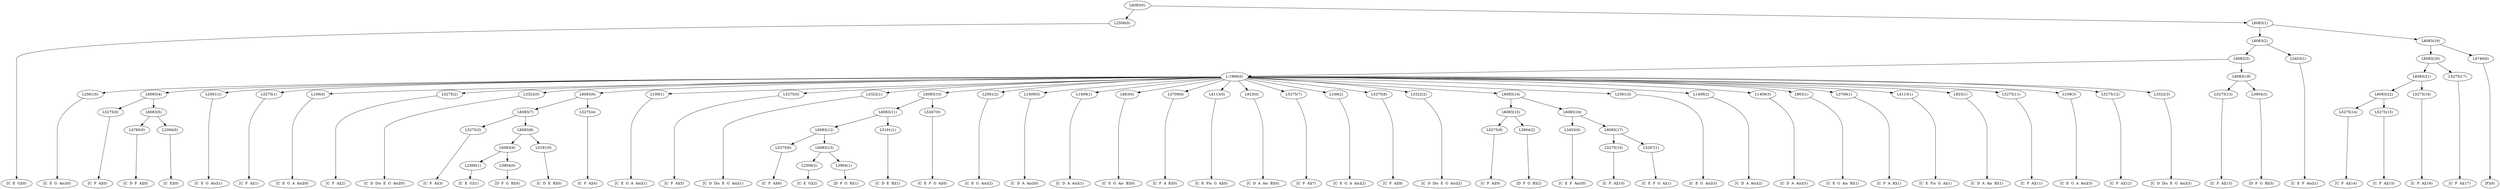 digraph sample{
"L2506(0)"->"[C  E  G](0)"
"L2561(0)"->"[C  E  G  Ais](0)"
"L5275(0)"->"[C  F  A](0)"
"L4780(0)"->"[C  D  F  A](0)"
"L2394(0)"->"[C  E](0)"
"L6083(5)"->"L4780(0)"
"L6083(5)"->"L2394(0)"
"L6083(4)"->"L5275(0)"
"L6083(4)"->"L6083(5)"
"L2561(1)"->"[C  E  G  Ais](1)"
"L5275(1)"->"[C  F  A](1)"
"L109(0)"->"[C  E  G  A  Ais](0)"
"L5275(2)"->"[C  F  A](2)"
"L3322(0)"->"[C  D  Dis  E  G  Ais](0)"
"L5275(3)"->"[C  F  A](3)"
"L2506(1)"->"[C  E  G](1)"
"L3904(0)"->"[D  F  G  B](0)"
"L6083(9)"->"L2506(1)"
"L6083(9)"->"L3904(0)"
"L5191(0)"->"[C  D  E  B](0)"
"L6083(8)"->"L6083(9)"
"L6083(8)"->"L5191(0)"
"L6083(7)"->"L5275(3)"
"L6083(7)"->"L6083(8)"
"L5275(4)"->"[C  F  A](4)"
"L6083(6)"->"L6083(7)"
"L6083(6)"->"L5275(4)"
"L109(1)"->"[C  E  G  A  Ais](1)"
"L5275(5)"->"[C  F  A](5)"
"L3322(1)"->"[C  D  Dis  E  G  Ais](1)"
"L5275(6)"->"[C  F  A](6)"
"L2506(2)"->"[C  E  G](2)"
"L3904(1)"->"[D  F  G  B](1)"
"L6083(13)"->"L2506(2)"
"L6083(13)"->"L3904(1)"
"L6083(12)"->"L5275(6)"
"L6083(12)"->"L6083(13)"
"L5191(1)"->"[C  D  E  B](1)"
"L6083(11)"->"L6083(12)"
"L6083(11)"->"L5191(1)"
"L5267(0)"->"[C  E  F  G  A](0)"
"L6083(10)"->"L6083(11)"
"L6083(10)"->"L5267(0)"
"L2561(2)"->"[C  E  G  Ais](2)"
"L1409(0)"->"[C  D  A  Ais](0)"
"L1409(1)"->"[C  D  A  Ais](1)"
"L863(0)"->"[C  E  G  Ais  B](0)"
"L3709(0)"->"[C  F  A  B](0)"
"L4113(0)"->"[C  E  Fis  G  A](0)"
"L923(0)"->"[C  D  A  Ais  B](0)"
"L5275(7)"->"[C  F  A](7)"
"L109(2)"->"[C  E  G  A  Ais](2)"
"L5275(8)"->"[C  F  A](8)"
"L3322(2)"->"[C  D  Dis  E  G  Ais](2)"
"L5275(9)"->"[C  F  A](9)"
"L3904(2)"->"[D  F  G  B](2)"
"L6083(15)"->"L5275(9)"
"L6083(15)"->"L3904(2)"
"L3453(0)"->"[C  E  F  Ais](0)"
"L5275(10)"->"[C  F  A](10)"
"L5267(1)"->"[C  E  F  G  A](1)"
"L6083(17)"->"L5275(10)"
"L6083(17)"->"L5267(1)"
"L6083(16)"->"L3453(0)"
"L6083(16)"->"L6083(17)"
"L6083(14)"->"L6083(15)"
"L6083(14)"->"L6083(16)"
"L2561(3)"->"[C  E  G  Ais](3)"
"L1409(2)"->"[C  D  A  Ais](2)"
"L1409(3)"->"[C  D  A  Ais](3)"
"L863(1)"->"[C  E  G  Ais  B](1)"
"L3709(1)"->"[C  F  A  B](1)"
"L4113(1)"->"[C  E  Fis  G  A](1)"
"L923(1)"->"[C  D  A  Ais  B](1)"
"L5275(11)"->"[C  F  A](11)"
"L109(3)"->"[C  E  G  A  Ais](3)"
"L5275(12)"->"[C  F  A](12)"
"L3322(3)"->"[C  D  Dis  E  G  Ais](3)"
"L-1968(0)"->"L2561(0)"
"L-1968(0)"->"L6083(4)"
"L-1968(0)"->"L2561(1)"
"L-1968(0)"->"L5275(1)"
"L-1968(0)"->"L109(0)"
"L-1968(0)"->"L5275(2)"
"L-1968(0)"->"L3322(0)"
"L-1968(0)"->"L6083(6)"
"L-1968(0)"->"L109(1)"
"L-1968(0)"->"L5275(5)"
"L-1968(0)"->"L3322(1)"
"L-1968(0)"->"L6083(10)"
"L-1968(0)"->"L2561(2)"
"L-1968(0)"->"L1409(0)"
"L-1968(0)"->"L1409(1)"
"L-1968(0)"->"L863(0)"
"L-1968(0)"->"L3709(0)"
"L-1968(0)"->"L4113(0)"
"L-1968(0)"->"L923(0)"
"L-1968(0)"->"L5275(7)"
"L-1968(0)"->"L109(2)"
"L-1968(0)"->"L5275(8)"
"L-1968(0)"->"L3322(2)"
"L-1968(0)"->"L6083(14)"
"L-1968(0)"->"L2561(3)"
"L-1968(0)"->"L1409(2)"
"L-1968(0)"->"L1409(3)"
"L-1968(0)"->"L863(1)"
"L-1968(0)"->"L3709(1)"
"L-1968(0)"->"L4113(1)"
"L-1968(0)"->"L923(1)"
"L-1968(0)"->"L5275(11)"
"L-1968(0)"->"L109(3)"
"L-1968(0)"->"L5275(12)"
"L-1968(0)"->"L3322(3)"
"L5275(13)"->"[C  F  A](13)"
"L3904(3)"->"[D  F  G  B](3)"
"L6083(18)"->"L5275(13)"
"L6083(18)"->"L3904(3)"
"L6083(3)"->"L-1968(0)"
"L6083(3)"->"L6083(18)"
"L3453(1)"->"[C  E  F  Ais](1)"
"L6083(2)"->"L6083(3)"
"L6083(2)"->"L3453(1)"
"L5275(14)"->"[C  F  A](14)"
"L5275(15)"->"[C  F  A](15)"
"L6083(22)"->"L5275(14)"
"L6083(22)"->"L5275(15)"
"L5275(16)"->"[C  F  A](16)"
"L6083(21)"->"L6083(22)"
"L6083(21)"->"L5275(16)"
"L5275(17)"->"[C  F  A](17)"
"L6083(20)"->"L6083(21)"
"L6083(20)"->"L5275(17)"
"L4740(0)"->"[F](0)"
"L6083(19)"->"L6083(20)"
"L6083(19)"->"L4740(0)"
"L6083(1)"->"L6083(2)"
"L6083(1)"->"L6083(19)"
"L6083(0)"->"L2506(0)"
"L6083(0)"->"L6083(1)"
{rank = min; "L6083(0)"}
{rank = same; "L2506(0)"; "L6083(1)";}
{rank = same; "L6083(2)"; "L6083(19)";}
{rank = same; "L6083(3)"; "L3453(1)"; "L6083(20)"; "L4740(0)";}
{rank = same; "L-1968(0)"; "L6083(18)"; "L6083(21)"; "L5275(17)";}
{rank = same; "L2561(0)"; "L6083(4)"; "L2561(1)"; "L5275(1)"; "L109(0)"; "L5275(2)"; "L3322(0)"; "L6083(6)"; "L109(1)"; "L5275(5)"; "L3322(1)"; "L6083(10)"; "L2561(2)"; "L1409(0)"; "L1409(1)"; "L863(0)"; "L3709(0)"; "L4113(0)"; "L923(0)"; "L5275(7)"; "L109(2)"; "L5275(8)"; "L3322(2)"; "L6083(14)"; "L2561(3)"; "L1409(2)"; "L1409(3)"; "L863(1)"; "L3709(1)"; "L4113(1)"; "L923(1)"; "L5275(11)"; "L109(3)"; "L5275(12)"; "L3322(3)"; "L5275(13)"; "L3904(3)"; "L6083(22)"; "L5275(16)";}
{rank = same; "L5275(0)"; "L6083(5)"; "L6083(7)"; "L5275(4)"; "L6083(11)"; "L5267(0)"; "L6083(15)"; "L6083(16)"; "L5275(14)"; "L5275(15)";}
{rank = same; "L4780(0)"; "L2394(0)"; "L5275(3)"; "L6083(8)"; "L6083(12)"; "L5191(1)"; "L5275(9)"; "L3904(2)"; "L3453(0)"; "L6083(17)";}
{rank = same; "L6083(9)"; "L5191(0)"; "L5275(6)"; "L6083(13)"; "L5275(10)"; "L5267(1)";}
{rank = same; "L2506(1)"; "L3904(0)"; "L2506(2)"; "L3904(1)";}
{rank = max; "[C  D  A  Ais  B](0)"; "[C  D  A  Ais  B](1)"; "[C  D  A  Ais](0)"; "[C  D  A  Ais](1)"; "[C  D  A  Ais](2)"; "[C  D  A  Ais](3)"; "[C  D  Dis  E  G  Ais](0)"; "[C  D  Dis  E  G  Ais](1)"; "[C  D  Dis  E  G  Ais](2)"; "[C  D  Dis  E  G  Ais](3)"; "[C  D  E  B](0)"; "[C  D  E  B](1)"; "[C  D  F  A](0)"; "[C  E  F  Ais](0)"; "[C  E  F  Ais](1)"; "[C  E  F  G  A](0)"; "[C  E  F  G  A](1)"; "[C  E  Fis  G  A](0)"; "[C  E  Fis  G  A](1)"; "[C  E  G  A  Ais](0)"; "[C  E  G  A  Ais](1)"; "[C  E  G  A  Ais](2)"; "[C  E  G  A  Ais](3)"; "[C  E  G  Ais  B](0)"; "[C  E  G  Ais  B](1)"; "[C  E  G  Ais](0)"; "[C  E  G  Ais](1)"; "[C  E  G  Ais](2)"; "[C  E  G  Ais](3)"; "[C  E  G](0)"; "[C  E  G](1)"; "[C  E  G](2)"; "[C  E](0)"; "[C  F  A  B](0)"; "[C  F  A  B](1)"; "[C  F  A](0)"; "[C  F  A](1)"; "[C  F  A](10)"; "[C  F  A](11)"; "[C  F  A](12)"; "[C  F  A](13)"; "[C  F  A](14)"; "[C  F  A](15)"; "[C  F  A](16)"; "[C  F  A](17)"; "[C  F  A](2)"; "[C  F  A](3)"; "[C  F  A](4)"; "[C  F  A](5)"; "[C  F  A](6)"; "[C  F  A](7)"; "[C  F  A](8)"; "[C  F  A](9)"; "[D  F  G  B](0)"; "[D  F  G  B](1)"; "[D  F  G  B](2)"; "[D  F  G  B](3)"; "[F](0)";}
}